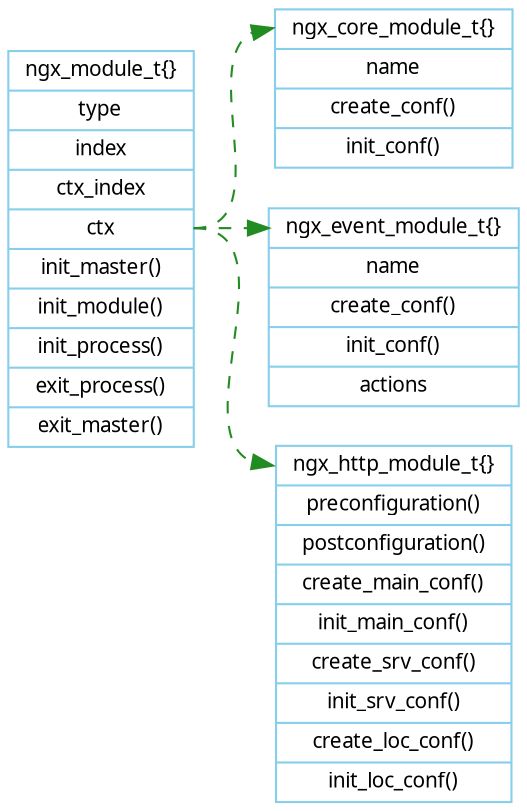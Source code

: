digraph ngx_module {
   rankdir=LR;

   node [shape=record, color=skyblue, fontname="Verdana", fontsize=10];
   edge [style=dashed, color=forestgreen, fontname="Verdana", fontsize=10];
   
   ngx_module[label="<head>ngx_module_t\{\}|type|index|ctx_index|<ctx>ctx|init_master()|init_module()|init_process()|exit_process()|exit_master()"];

   ngx_core_module_ctx[label="<head>ngx_core_module_t\{\}|name|<create>create_conf()|<init>init_conf()"];
   
   ngx_event_module_ctx[label="<head>ngx_event_module_t\{\}|name|create_conf()|init_conf()|<actions>actions"];
   
   ngx_http_module_ctx[label="<head>ngx_http_module_t\{\}|preconfiguration()|postconfiguration()|create_main_conf()|init_main_conf()|create_srv_conf()|init_srv_conf()|create_loc_conf()|init_loc_conf()"];

   ngx_module:ctx -> ngx_core_module_ctx:head;
   ngx_module:ctx -> ngx_event_module_ctx:head;
   ngx_module:ctx -> ngx_http_module_ctx:head;
}
